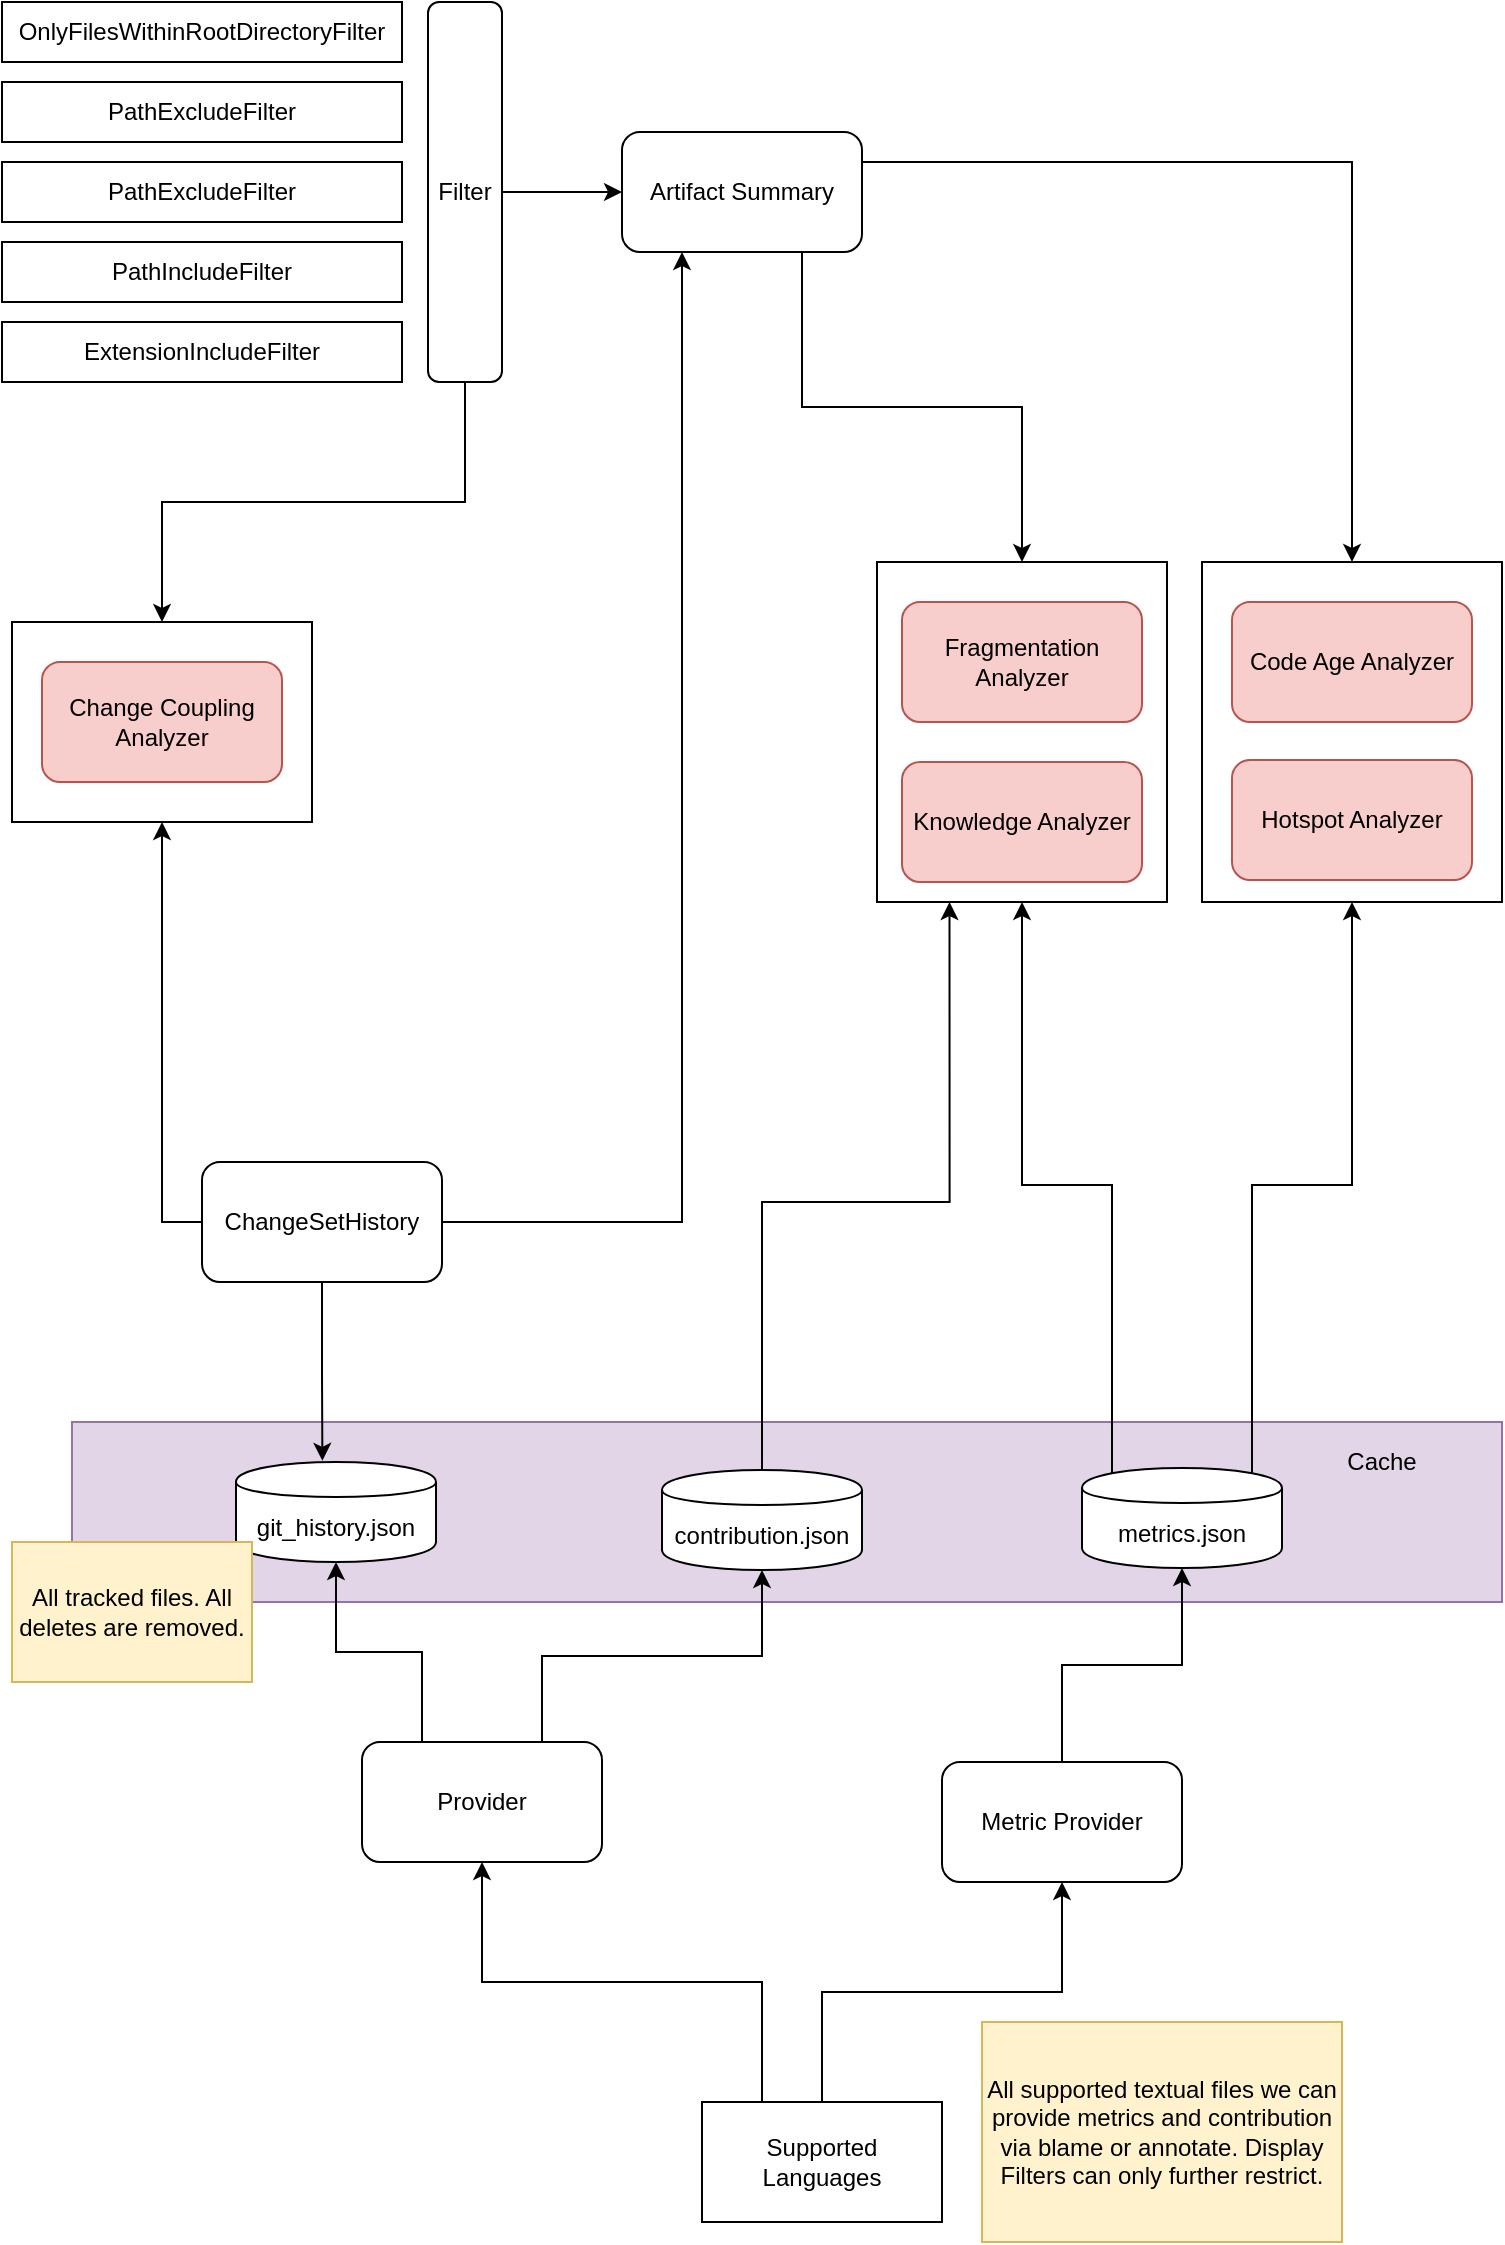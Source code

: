 <mxfile version="13.9.9" type="device"><diagram id="nHOI77kmAEOUUcCZfBXM" name="Page-1"><mxGraphModel dx="1086" dy="966" grid="1" gridSize="10" guides="1" tooltips="1" connect="1" arrows="1" fold="1" page="1" pageScale="1" pageWidth="827" pageHeight="1169" math="0" shadow="0"><root><mxCell id="0"/><mxCell id="1" parent="0"/><mxCell id="LIR36KMdNRCafcsfHvcJ-2" value="" style="group" vertex="1" connectable="0" parent="1"><mxGeometry x="55" y="730" width="715" height="90" as="geometry"/></mxCell><mxCell id="LIR36KMdNRCafcsfHvcJ-1" value="" style="rounded=0;whiteSpace=wrap;html=1;fillColor=#e1d5e7;strokeColor=#9673a6;" vertex="1" parent="LIR36KMdNRCafcsfHvcJ-2"><mxGeometry width="715" height="90" as="geometry"/></mxCell><mxCell id="HZp-NSTLPGNn0izMDQwG-1" value="metrics.json" style="shape=cylinder;whiteSpace=wrap;html=1;boundedLbl=1;backgroundOutline=1;" parent="LIR36KMdNRCafcsfHvcJ-2" vertex="1"><mxGeometry x="505" y="23" width="100" height="50" as="geometry"/></mxCell><mxCell id="HZp-NSTLPGNn0izMDQwG-2" value="git_history.json" style="shape=cylinder;whiteSpace=wrap;html=1;boundedLbl=1;backgroundOutline=1;" parent="LIR36KMdNRCafcsfHvcJ-2" vertex="1"><mxGeometry x="82" y="20" width="100" height="50" as="geometry"/></mxCell><mxCell id="Nhce8jvOvPqviqqCwUcR-27" value="contribution.json" style="shape=cylinder;whiteSpace=wrap;html=1;boundedLbl=1;backgroundOutline=1;" parent="LIR36KMdNRCafcsfHvcJ-2" vertex="1"><mxGeometry x="295" y="24" width="100" height="50" as="geometry"/></mxCell><mxCell id="LIR36KMdNRCafcsfHvcJ-3" value="Cache" style="text;html=1;strokeColor=none;fillColor=none;align=center;verticalAlign=middle;whiteSpace=wrap;rounded=0;" vertex="1" parent="LIR36KMdNRCafcsfHvcJ-2"><mxGeometry x="635" y="10" width="40" height="20" as="geometry"/></mxCell><mxCell id="HZp-NSTLPGNn0izMDQwG-4" value="All tracked files. All deletes are removed." style="rounded=0;whiteSpace=wrap;html=1;fillColor=#fff2cc;strokeColor=#d6b656;" parent="1" vertex="1"><mxGeometry x="25" y="790" width="120" height="70" as="geometry"/></mxCell><mxCell id="Nhce8jvOvPqviqqCwUcR-15" style="edgeStyle=orthogonalEdgeStyle;rounded=0;orthogonalLoop=1;jettySize=auto;html=1;exitX=0.5;exitY=1;exitDx=0;exitDy=0;entryX=0.432;entryY=-0.012;entryDx=0;entryDy=0;entryPerimeter=0;" parent="1" source="HZp-NSTLPGNn0izMDQwG-5" target="HZp-NSTLPGNn0izMDQwG-2" edge="1"><mxGeometry relative="1" as="geometry"/></mxCell><mxCell id="HZp-NSTLPGNn0izMDQwG-5" value="ChangeSetHistory" style="rounded=1;whiteSpace=wrap;html=1;" parent="1" vertex="1"><mxGeometry x="120" y="600" width="120" height="60" as="geometry"/></mxCell><mxCell id="Nhce8jvOvPqviqqCwUcR-5" style="edgeStyle=orthogonalEdgeStyle;rounded=0;orthogonalLoop=1;jettySize=auto;html=1;exitX=1;exitY=0.5;exitDx=0;exitDy=0;entryX=0;entryY=0.5;entryDx=0;entryDy=0;" parent="1" source="Nhce8jvOvPqviqqCwUcR-1" target="Nhce8jvOvPqviqqCwUcR-2" edge="1"><mxGeometry relative="1" as="geometry"/></mxCell><mxCell id="Nhce8jvOvPqviqqCwUcR-1" value="Filter" style="rounded=1;whiteSpace=wrap;html=1;" parent="1" vertex="1"><mxGeometry x="233" y="20" width="37" height="190" as="geometry"/></mxCell><mxCell id="Nhce8jvOvPqviqqCwUcR-14" style="edgeStyle=orthogonalEdgeStyle;rounded=0;orthogonalLoop=1;jettySize=auto;html=1;entryX=0.25;entryY=1;entryDx=0;entryDy=0;" parent="1" source="HZp-NSTLPGNn0izMDQwG-5" target="Nhce8jvOvPqviqqCwUcR-2" edge="1"><mxGeometry relative="1" as="geometry"/></mxCell><mxCell id="Nhce8jvOvPqviqqCwUcR-2" value="Artifact Summary" style="rounded=1;whiteSpace=wrap;html=1;" parent="1" vertex="1"><mxGeometry x="330" y="85" width="120" height="60" as="geometry"/></mxCell><mxCell id="Nhce8jvOvPqviqqCwUcR-21" style="edgeStyle=orthogonalEdgeStyle;rounded=0;orthogonalLoop=1;jettySize=auto;html=1;exitX=0;exitY=0.5;exitDx=0;exitDy=0;entryX=0.5;entryY=1;entryDx=0;entryDy=0;" parent="1" source="HZp-NSTLPGNn0izMDQwG-5" target="msVbIwp_L_dNNg7kChSZ-14" edge="1"><mxGeometry relative="1" as="geometry"/></mxCell><mxCell id="Nhce8jvOvPqviqqCwUcR-22" style="edgeStyle=orthogonalEdgeStyle;rounded=0;orthogonalLoop=1;jettySize=auto;html=1;entryX=0.5;entryY=0;entryDx=0;entryDy=0;exitX=0.5;exitY=1;exitDx=0;exitDy=0;" parent="1" source="Nhce8jvOvPqviqqCwUcR-1" target="msVbIwp_L_dNNg7kChSZ-14" edge="1"><mxGeometry relative="1" as="geometry"/></mxCell><mxCell id="Nhce8jvOvPqviqqCwUcR-7" value="ExtensionIncludeFilter" style="rounded=0;whiteSpace=wrap;html=1;" parent="1" vertex="1"><mxGeometry x="20" y="180" width="200" height="30" as="geometry"/></mxCell><mxCell id="Nhce8jvOvPqviqqCwUcR-8" value="PathExcludeFilter" style="rounded=0;whiteSpace=wrap;html=1;" parent="1" vertex="1"><mxGeometry x="20" y="60" width="200" height="30" as="geometry"/></mxCell><mxCell id="Nhce8jvOvPqviqqCwUcR-9" value="PathExcludeFilter" style="rounded=0;whiteSpace=wrap;html=1;" parent="1" vertex="1"><mxGeometry x="20" y="100" width="200" height="30" as="geometry"/></mxCell><mxCell id="Nhce8jvOvPqviqqCwUcR-11" value="&lt;span style=&quot;text-align: left ; white-space: nowrap&quot;&gt;PathIncludeFilter&lt;/span&gt;" style="rounded=0;whiteSpace=wrap;html=1;" parent="1" vertex="1"><mxGeometry x="20" y="140" width="200" height="30" as="geometry"/></mxCell><mxCell id="Nhce8jvOvPqviqqCwUcR-13" value="&lt;span style=&quot;text-align: left ; white-space: nowrap&quot;&gt;OnlyFilesWithinRootDirectoryFilter&lt;/span&gt;" style="rounded=0;whiteSpace=wrap;html=1;" parent="1" vertex="1"><mxGeometry x="20" y="20" width="200" height="30" as="geometry"/></mxCell><mxCell id="msVbIwp_L_dNNg7kChSZ-2" style="edgeStyle=orthogonalEdgeStyle;rounded=0;orthogonalLoop=1;jettySize=auto;html=1;exitX=0.25;exitY=0;exitDx=0;exitDy=0;entryX=0.5;entryY=1;entryDx=0;entryDy=0;" parent="1" source="Nhce8jvOvPqviqqCwUcR-16" target="msVbIwp_L_dNNg7kChSZ-1" edge="1"><mxGeometry relative="1" as="geometry"/></mxCell><mxCell id="Nhce8jvOvPqviqqCwUcR-16" value="Supported Languages" style="rounded=0;whiteSpace=wrap;html=1;" parent="1" vertex="1"><mxGeometry x="370" y="1070" width="120" height="60" as="geometry"/></mxCell><mxCell id="Nhce8jvOvPqviqqCwUcR-19" style="edgeStyle=orthogonalEdgeStyle;rounded=0;orthogonalLoop=1;jettySize=auto;html=1;exitX=0.5;exitY=0;exitDx=0;exitDy=0;entryX=0.5;entryY=1;entryDx=0;entryDy=0;" parent="1" source="Nhce8jvOvPqviqqCwUcR-16" target="Nhce8jvOvPqviqqCwUcR-17" edge="1"><mxGeometry relative="1" as="geometry"/></mxCell><mxCell id="msVbIwp_L_dNNg7kChSZ-3" style="edgeStyle=orthogonalEdgeStyle;rounded=0;orthogonalLoop=1;jettySize=auto;html=1;exitX=0.5;exitY=0;exitDx=0;exitDy=0;" parent="1" source="Nhce8jvOvPqviqqCwUcR-17" target="HZp-NSTLPGNn0izMDQwG-1" edge="1"><mxGeometry relative="1" as="geometry"/></mxCell><mxCell id="Nhce8jvOvPqviqqCwUcR-17" value="Metric Provider" style="rounded=1;whiteSpace=wrap;html=1;" parent="1" vertex="1"><mxGeometry x="490" y="900" width="120" height="60" as="geometry"/></mxCell><mxCell id="Nhce8jvOvPqviqqCwUcR-20" style="edgeStyle=orthogonalEdgeStyle;rounded=0;orthogonalLoop=1;jettySize=auto;html=1;exitX=0.5;exitY=1;exitDx=0;exitDy=0;" parent="1" source="HZp-NSTLPGNn0izMDQwG-4" target="HZp-NSTLPGNn0izMDQwG-4" edge="1"><mxGeometry relative="1" as="geometry"/></mxCell><mxCell id="Nhce8jvOvPqviqqCwUcR-24" style="edgeStyle=orthogonalEdgeStyle;rounded=0;orthogonalLoop=1;jettySize=auto;html=1;exitX=1;exitY=0.25;exitDx=0;exitDy=0;entryX=0.5;entryY=0;entryDx=0;entryDy=0;" parent="1" source="Nhce8jvOvPqviqqCwUcR-2" target="msVbIwp_L_dNNg7kChSZ-8" edge="1"><mxGeometry relative="1" as="geometry"/></mxCell><mxCell id="Nhce8jvOvPqviqqCwUcR-25" style="edgeStyle=orthogonalEdgeStyle;rounded=0;orthogonalLoop=1;jettySize=auto;html=1;exitX=0.85;exitY=0.05;exitDx=0;exitDy=0;entryX=0.5;entryY=1;entryDx=0;entryDy=0;exitPerimeter=0;" parent="1" source="HZp-NSTLPGNn0izMDQwG-1" target="msVbIwp_L_dNNg7kChSZ-8" edge="1"><mxGeometry relative="1" as="geometry"><mxPoint x="620" y="520" as="sourcePoint"/></mxGeometry></mxCell><mxCell id="Nhce8jvOvPqviqqCwUcR-29" style="edgeStyle=orthogonalEdgeStyle;rounded=0;orthogonalLoop=1;jettySize=auto;html=1;entryX=0.5;entryY=0;entryDx=0;entryDy=0;exitX=0.75;exitY=1;exitDx=0;exitDy=0;" parent="1" source="Nhce8jvOvPqviqqCwUcR-2" target="msVbIwp_L_dNNg7kChSZ-11" edge="1"><mxGeometry relative="1" as="geometry"><mxPoint x="650" y="360" as="targetPoint"/></mxGeometry></mxCell><mxCell id="Nhce8jvOvPqviqqCwUcR-31" style="edgeStyle=orthogonalEdgeStyle;rounded=0;orthogonalLoop=1;jettySize=auto;html=1;exitX=0.15;exitY=0.05;exitDx=0;exitDy=0;entryX=0.5;entryY=1;entryDx=0;entryDy=0;exitPerimeter=0;" parent="1" source="HZp-NSTLPGNn0izMDQwG-1" target="msVbIwp_L_dNNg7kChSZ-11" edge="1"><mxGeometry relative="1" as="geometry"/></mxCell><mxCell id="Nhce8jvOvPqviqqCwUcR-32" style="edgeStyle=orthogonalEdgeStyle;rounded=0;orthogonalLoop=1;jettySize=auto;html=1;exitX=0.5;exitY=0;exitDx=0;exitDy=0;entryX=0.25;entryY=1;entryDx=0;entryDy=0;" parent="1" source="Nhce8jvOvPqviqqCwUcR-27" target="msVbIwp_L_dNNg7kChSZ-11" edge="1"><mxGeometry relative="1" as="geometry"><Array as="points"><mxPoint x="400" y="620"/><mxPoint x="494" y="620"/></Array></mxGeometry></mxCell><mxCell id="msVbIwp_L_dNNg7kChSZ-4" style="edgeStyle=orthogonalEdgeStyle;rounded=0;orthogonalLoop=1;jettySize=auto;html=1;exitX=0.25;exitY=0;exitDx=0;exitDy=0;entryX=0.5;entryY=1;entryDx=0;entryDy=0;" parent="1" source="msVbIwp_L_dNNg7kChSZ-1" target="HZp-NSTLPGNn0izMDQwG-2" edge="1"><mxGeometry relative="1" as="geometry"/></mxCell><mxCell id="msVbIwp_L_dNNg7kChSZ-5" style="edgeStyle=orthogonalEdgeStyle;rounded=0;orthogonalLoop=1;jettySize=auto;html=1;exitX=0.75;exitY=0;exitDx=0;exitDy=0;entryX=0.5;entryY=1;entryDx=0;entryDy=0;" parent="1" source="msVbIwp_L_dNNg7kChSZ-1" target="Nhce8jvOvPqviqqCwUcR-27" edge="1"><mxGeometry relative="1" as="geometry"/></mxCell><mxCell id="msVbIwp_L_dNNg7kChSZ-1" value="Provider" style="rounded=1;whiteSpace=wrap;html=1;" parent="1" vertex="1"><mxGeometry x="200" y="890" width="120" height="60" as="geometry"/></mxCell><mxCell id="msVbIwp_L_dNNg7kChSZ-7" value="All supported textual files we can provide metrics and contribution via blame or annotate. Display Filters can only further restrict." style="rounded=0;whiteSpace=wrap;html=1;fillColor=#fff2cc;strokeColor=#d6b656;" parent="1" vertex="1"><mxGeometry x="510" y="1030" width="180" height="110" as="geometry"/></mxCell><mxCell id="msVbIwp_L_dNNg7kChSZ-10" value="" style="group;fillColor=#f8cecc;strokeColor=#b85450;" parent="1" vertex="1" connectable="0"><mxGeometry x="620" y="300" width="150" height="170" as="geometry"/></mxCell><mxCell id="msVbIwp_L_dNNg7kChSZ-8" value="" style="rounded=0;whiteSpace=wrap;html=1;" parent="msVbIwp_L_dNNg7kChSZ-10" vertex="1"><mxGeometry width="150" height="170" as="geometry"/></mxCell><mxCell id="Nhce8jvOvPqviqqCwUcR-23" value="Code Age Analyzer" style="rounded=1;whiteSpace=wrap;html=1;fillColor=#f8cecc;strokeColor=#b85450;" parent="msVbIwp_L_dNNg7kChSZ-10" vertex="1"><mxGeometry x="15" y="20" width="120" height="60" as="geometry"/></mxCell><mxCell id="Nhce8jvOvPqviqqCwUcR-26" value="Hotspot Analyzer" style="rounded=1;whiteSpace=wrap;html=1;fillColor=#f8cecc;strokeColor=#b85450;" parent="msVbIwp_L_dNNg7kChSZ-10" vertex="1"><mxGeometry x="15" y="99" width="120" height="60" as="geometry"/></mxCell><mxCell id="msVbIwp_L_dNNg7kChSZ-12" value="" style="group;fillColor=#f8cecc;strokeColor=#b85450;" parent="1" vertex="1" connectable="0"><mxGeometry x="457.5" y="300" width="145" height="170" as="geometry"/></mxCell><mxCell id="msVbIwp_L_dNNg7kChSZ-11" value="" style="rounded=0;whiteSpace=wrap;html=1;" parent="msVbIwp_L_dNNg7kChSZ-12" vertex="1"><mxGeometry width="145" height="170" as="geometry"/></mxCell><mxCell id="Nhce8jvOvPqviqqCwUcR-28" value="Fragmentation Analyzer" style="rounded=1;whiteSpace=wrap;html=1;fillColor=#f8cecc;strokeColor=#b85450;" parent="msVbIwp_L_dNNg7kChSZ-12" vertex="1"><mxGeometry x="12.5" y="20" width="120" height="60" as="geometry"/></mxCell><mxCell id="Nhce8jvOvPqviqqCwUcR-33" value="Knowledge Analyzer" style="rounded=1;whiteSpace=wrap;html=1;fillColor=#f8cecc;strokeColor=#b85450;" parent="msVbIwp_L_dNNg7kChSZ-12" vertex="1"><mxGeometry x="12.5" y="100" width="120" height="60" as="geometry"/></mxCell><mxCell id="msVbIwp_L_dNNg7kChSZ-15" value="" style="group" parent="1" vertex="1" connectable="0"><mxGeometry x="25" y="330" width="150" height="100" as="geometry"/></mxCell><mxCell id="msVbIwp_L_dNNg7kChSZ-14" value="" style="rounded=0;whiteSpace=wrap;html=1;" parent="msVbIwp_L_dNNg7kChSZ-15" vertex="1"><mxGeometry width="150" height="100" as="geometry"/></mxCell><mxCell id="Nhce8jvOvPqviqqCwUcR-3" value="Change Coupling Analyzer" style="rounded=1;whiteSpace=wrap;html=1;fillColor=#f8cecc;strokeColor=#b85450;" parent="msVbIwp_L_dNNg7kChSZ-15" vertex="1"><mxGeometry x="15" y="20" width="120" height="60" as="geometry"/></mxCell></root></mxGraphModel></diagram></mxfile>